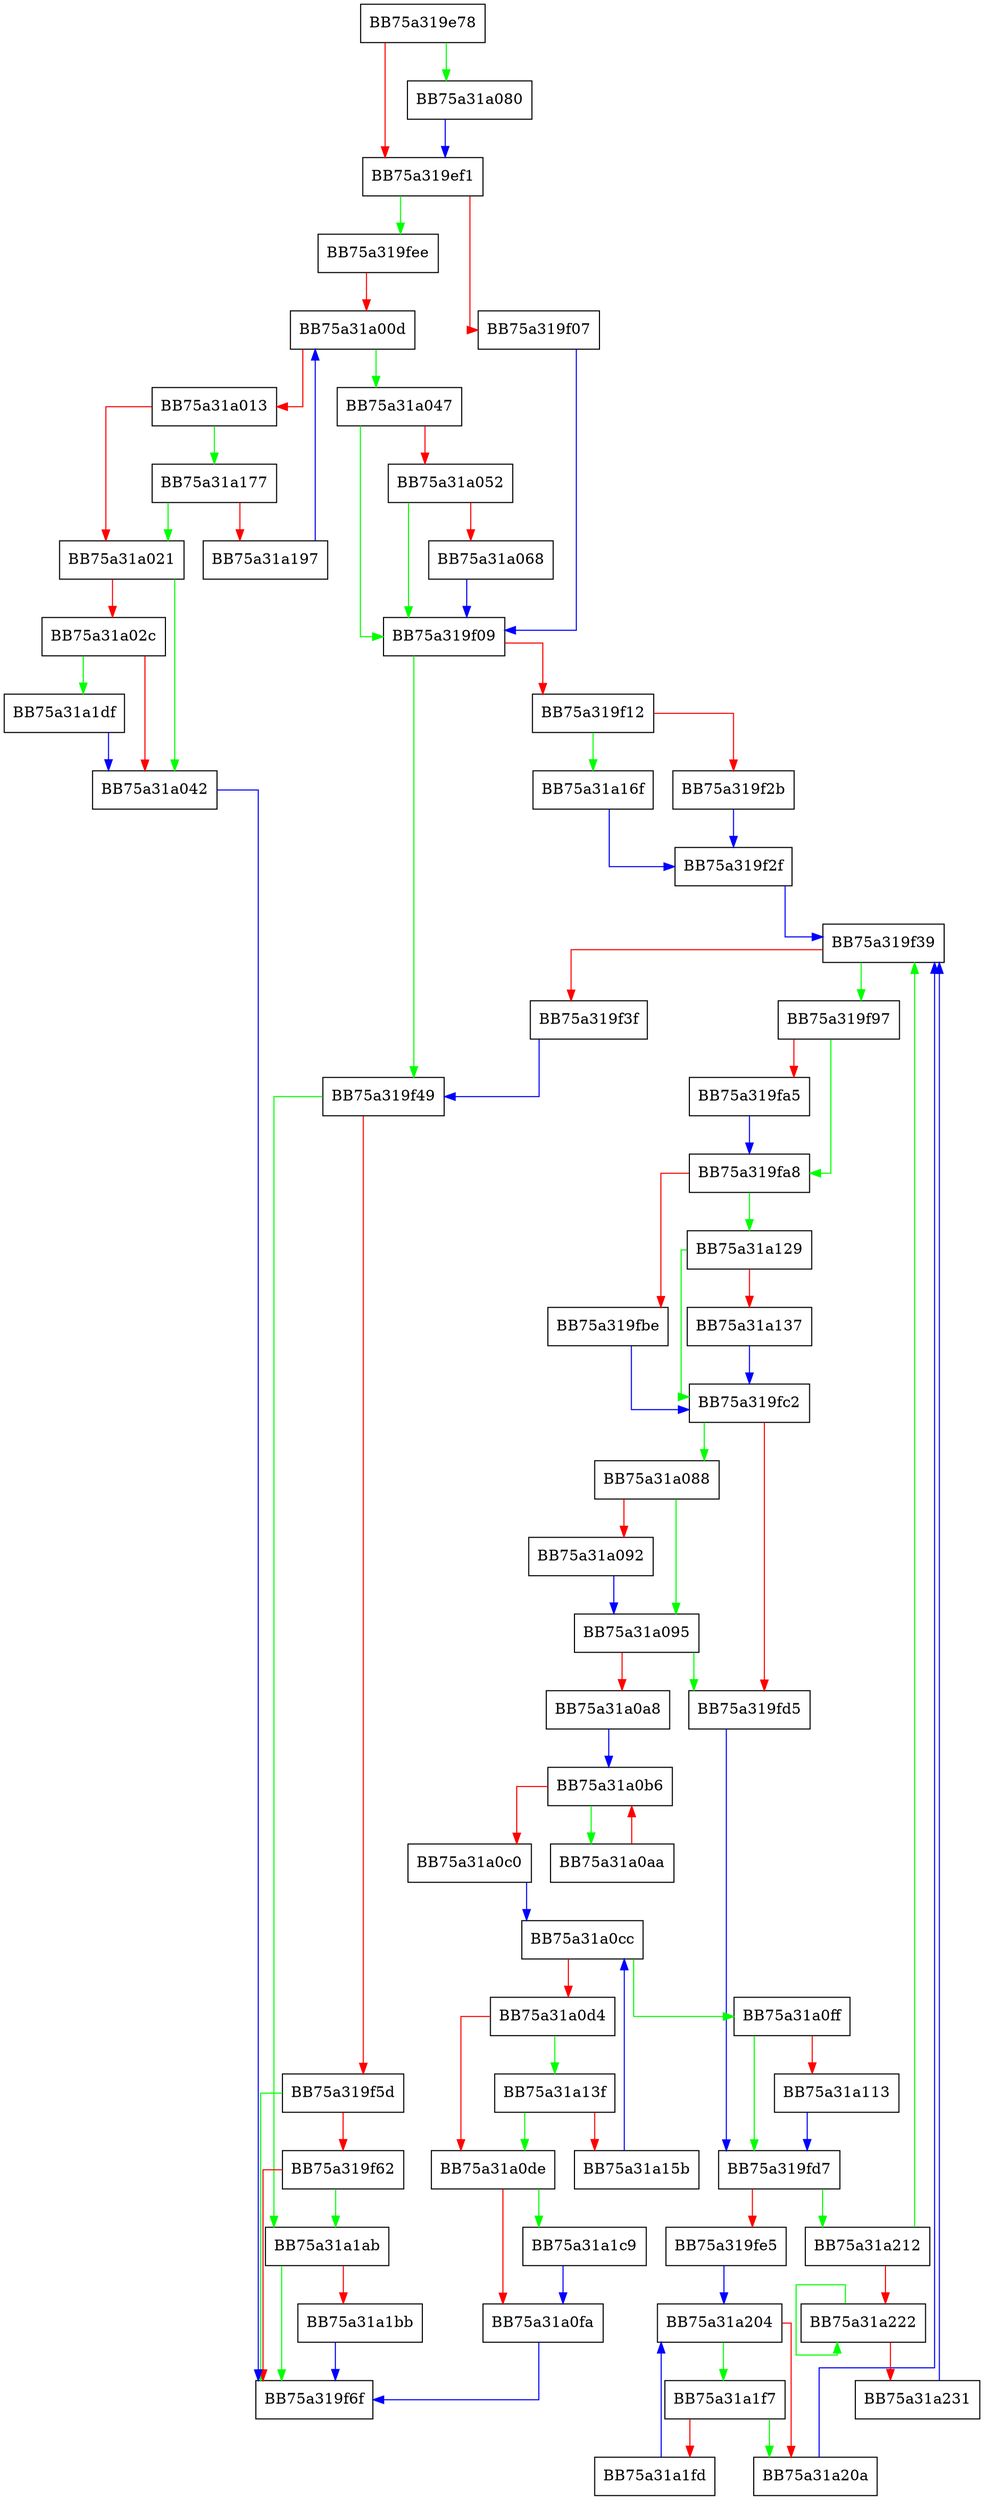 digraph CheckImageName {
  node [shape="box"];
  graph [splines=ortho];
  BB75a319e78 -> BB75a31a080 [color="green"];
  BB75a319e78 -> BB75a319ef1 [color="red"];
  BB75a319ef1 -> BB75a319fee [color="green"];
  BB75a319ef1 -> BB75a319f07 [color="red"];
  BB75a319f07 -> BB75a319f09 [color="blue"];
  BB75a319f09 -> BB75a319f49 [color="green"];
  BB75a319f09 -> BB75a319f12 [color="red"];
  BB75a319f12 -> BB75a31a16f [color="green"];
  BB75a319f12 -> BB75a319f2b [color="red"];
  BB75a319f2b -> BB75a319f2f [color="blue"];
  BB75a319f2f -> BB75a319f39 [color="blue"];
  BB75a319f39 -> BB75a319f97 [color="green"];
  BB75a319f39 -> BB75a319f3f [color="red"];
  BB75a319f3f -> BB75a319f49 [color="blue"];
  BB75a319f49 -> BB75a31a1ab [color="green"];
  BB75a319f49 -> BB75a319f5d [color="red"];
  BB75a319f5d -> BB75a319f6f [color="green"];
  BB75a319f5d -> BB75a319f62 [color="red"];
  BB75a319f62 -> BB75a31a1ab [color="green"];
  BB75a319f62 -> BB75a319f6f [color="red"];
  BB75a319f97 -> BB75a319fa8 [color="green"];
  BB75a319f97 -> BB75a319fa5 [color="red"];
  BB75a319fa5 -> BB75a319fa8 [color="blue"];
  BB75a319fa8 -> BB75a31a129 [color="green"];
  BB75a319fa8 -> BB75a319fbe [color="red"];
  BB75a319fbe -> BB75a319fc2 [color="blue"];
  BB75a319fc2 -> BB75a31a088 [color="green"];
  BB75a319fc2 -> BB75a319fd5 [color="red"];
  BB75a319fd5 -> BB75a319fd7 [color="blue"];
  BB75a319fd7 -> BB75a31a212 [color="green"];
  BB75a319fd7 -> BB75a319fe5 [color="red"];
  BB75a319fe5 -> BB75a31a204 [color="blue"];
  BB75a319fee -> BB75a31a00d [color="red"];
  BB75a31a00d -> BB75a31a047 [color="green"];
  BB75a31a00d -> BB75a31a013 [color="red"];
  BB75a31a013 -> BB75a31a177 [color="green"];
  BB75a31a013 -> BB75a31a021 [color="red"];
  BB75a31a021 -> BB75a31a042 [color="green"];
  BB75a31a021 -> BB75a31a02c [color="red"];
  BB75a31a02c -> BB75a31a1df [color="green"];
  BB75a31a02c -> BB75a31a042 [color="red"];
  BB75a31a042 -> BB75a319f6f [color="blue"];
  BB75a31a047 -> BB75a319f09 [color="green"];
  BB75a31a047 -> BB75a31a052 [color="red"];
  BB75a31a052 -> BB75a319f09 [color="green"];
  BB75a31a052 -> BB75a31a068 [color="red"];
  BB75a31a068 -> BB75a319f09 [color="blue"];
  BB75a31a080 -> BB75a319ef1 [color="blue"];
  BB75a31a088 -> BB75a31a095 [color="green"];
  BB75a31a088 -> BB75a31a092 [color="red"];
  BB75a31a092 -> BB75a31a095 [color="blue"];
  BB75a31a095 -> BB75a319fd5 [color="green"];
  BB75a31a095 -> BB75a31a0a8 [color="red"];
  BB75a31a0a8 -> BB75a31a0b6 [color="blue"];
  BB75a31a0aa -> BB75a31a0b6 [color="red"];
  BB75a31a0b6 -> BB75a31a0aa [color="green"];
  BB75a31a0b6 -> BB75a31a0c0 [color="red"];
  BB75a31a0c0 -> BB75a31a0cc [color="blue"];
  BB75a31a0cc -> BB75a31a0ff [color="green"];
  BB75a31a0cc -> BB75a31a0d4 [color="red"];
  BB75a31a0d4 -> BB75a31a13f [color="green"];
  BB75a31a0d4 -> BB75a31a0de [color="red"];
  BB75a31a0de -> BB75a31a1c9 [color="green"];
  BB75a31a0de -> BB75a31a0fa [color="red"];
  BB75a31a0fa -> BB75a319f6f [color="blue"];
  BB75a31a0ff -> BB75a319fd7 [color="green"];
  BB75a31a0ff -> BB75a31a113 [color="red"];
  BB75a31a113 -> BB75a319fd7 [color="blue"];
  BB75a31a129 -> BB75a319fc2 [color="green"];
  BB75a31a129 -> BB75a31a137 [color="red"];
  BB75a31a137 -> BB75a319fc2 [color="blue"];
  BB75a31a13f -> BB75a31a0de [color="green"];
  BB75a31a13f -> BB75a31a15b [color="red"];
  BB75a31a15b -> BB75a31a0cc [color="blue"];
  BB75a31a16f -> BB75a319f2f [color="blue"];
  BB75a31a177 -> BB75a31a021 [color="green"];
  BB75a31a177 -> BB75a31a197 [color="red"];
  BB75a31a197 -> BB75a31a00d [color="blue"];
  BB75a31a1ab -> BB75a319f6f [color="green"];
  BB75a31a1ab -> BB75a31a1bb [color="red"];
  BB75a31a1bb -> BB75a319f6f [color="blue"];
  BB75a31a1c9 -> BB75a31a0fa [color="blue"];
  BB75a31a1df -> BB75a31a042 [color="blue"];
  BB75a31a1f7 -> BB75a31a20a [color="green"];
  BB75a31a1f7 -> BB75a31a1fd [color="red"];
  BB75a31a1fd -> BB75a31a204 [color="blue"];
  BB75a31a204 -> BB75a31a1f7 [color="green"];
  BB75a31a204 -> BB75a31a20a [color="red"];
  BB75a31a20a -> BB75a319f39 [color="blue"];
  BB75a31a212 -> BB75a319f39 [color="green"];
  BB75a31a212 -> BB75a31a222 [color="red"];
  BB75a31a222 -> BB75a31a222 [color="green"];
  BB75a31a222 -> BB75a31a231 [color="red"];
  BB75a31a231 -> BB75a319f39 [color="blue"];
}